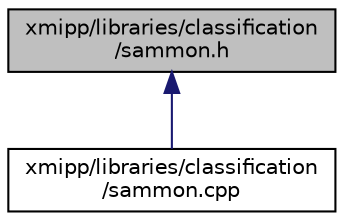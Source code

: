 digraph "xmipp/libraries/classification/sammon.h"
{
  edge [fontname="Helvetica",fontsize="10",labelfontname="Helvetica",labelfontsize="10"];
  node [fontname="Helvetica",fontsize="10",shape=record];
  Node31 [label="xmipp/libraries/classification\l/sammon.h",height=0.2,width=0.4,color="black", fillcolor="grey75", style="filled", fontcolor="black"];
  Node31 -> Node32 [dir="back",color="midnightblue",fontsize="10",style="solid",fontname="Helvetica"];
  Node32 [label="xmipp/libraries/classification\l/sammon.cpp",height=0.2,width=0.4,color="black", fillcolor="white", style="filled",URL="$sammon_8cpp.html"];
}
